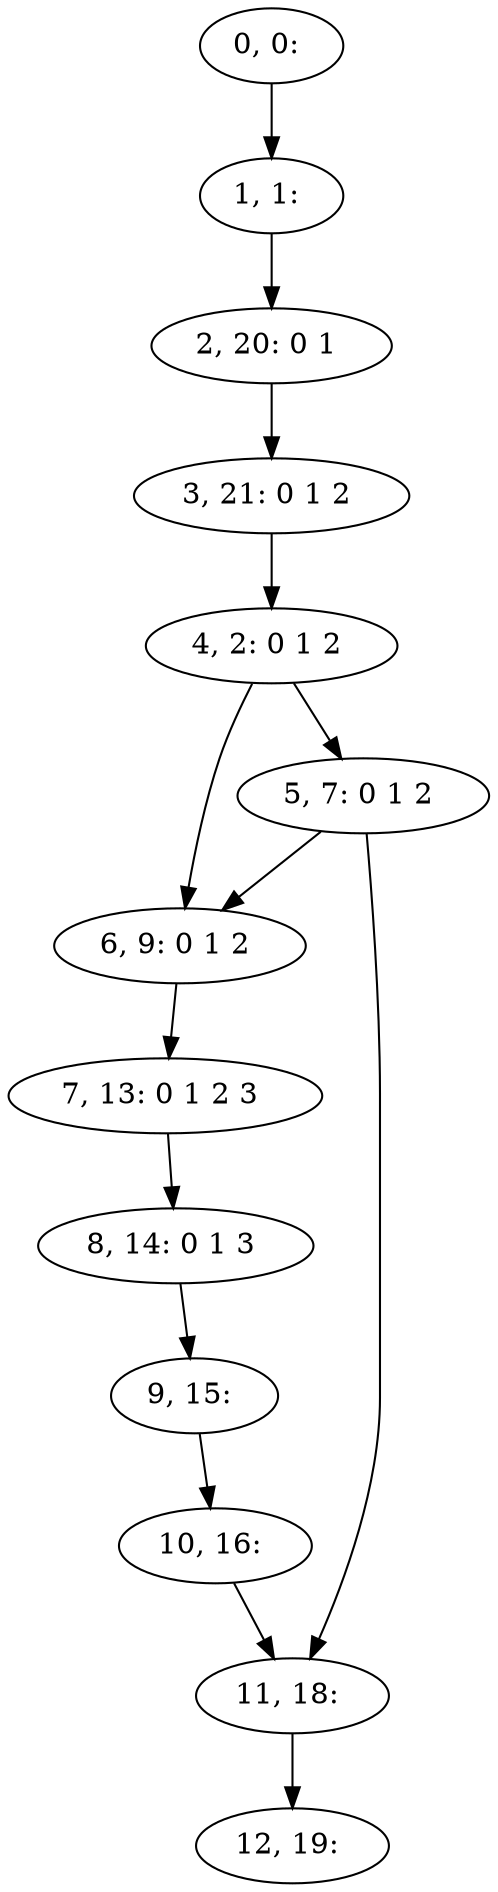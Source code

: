 digraph G {
0[label="0, 0: "];
1[label="1, 1: "];
2[label="2, 20: 0 1 "];
3[label="3, 21: 0 1 2 "];
4[label="4, 2: 0 1 2 "];
5[label="5, 7: 0 1 2 "];
6[label="6, 9: 0 1 2 "];
7[label="7, 13: 0 1 2 3 "];
8[label="8, 14: 0 1 3 "];
9[label="9, 15: "];
10[label="10, 16: "];
11[label="11, 18: "];
12[label="12, 19: "];
0->1 ;
1->2 ;
2->3 ;
3->4 ;
4->5 ;
4->6 ;
5->6 ;
5->11 ;
6->7 ;
7->8 ;
8->9 ;
9->10 ;
10->11 ;
11->12 ;
}
